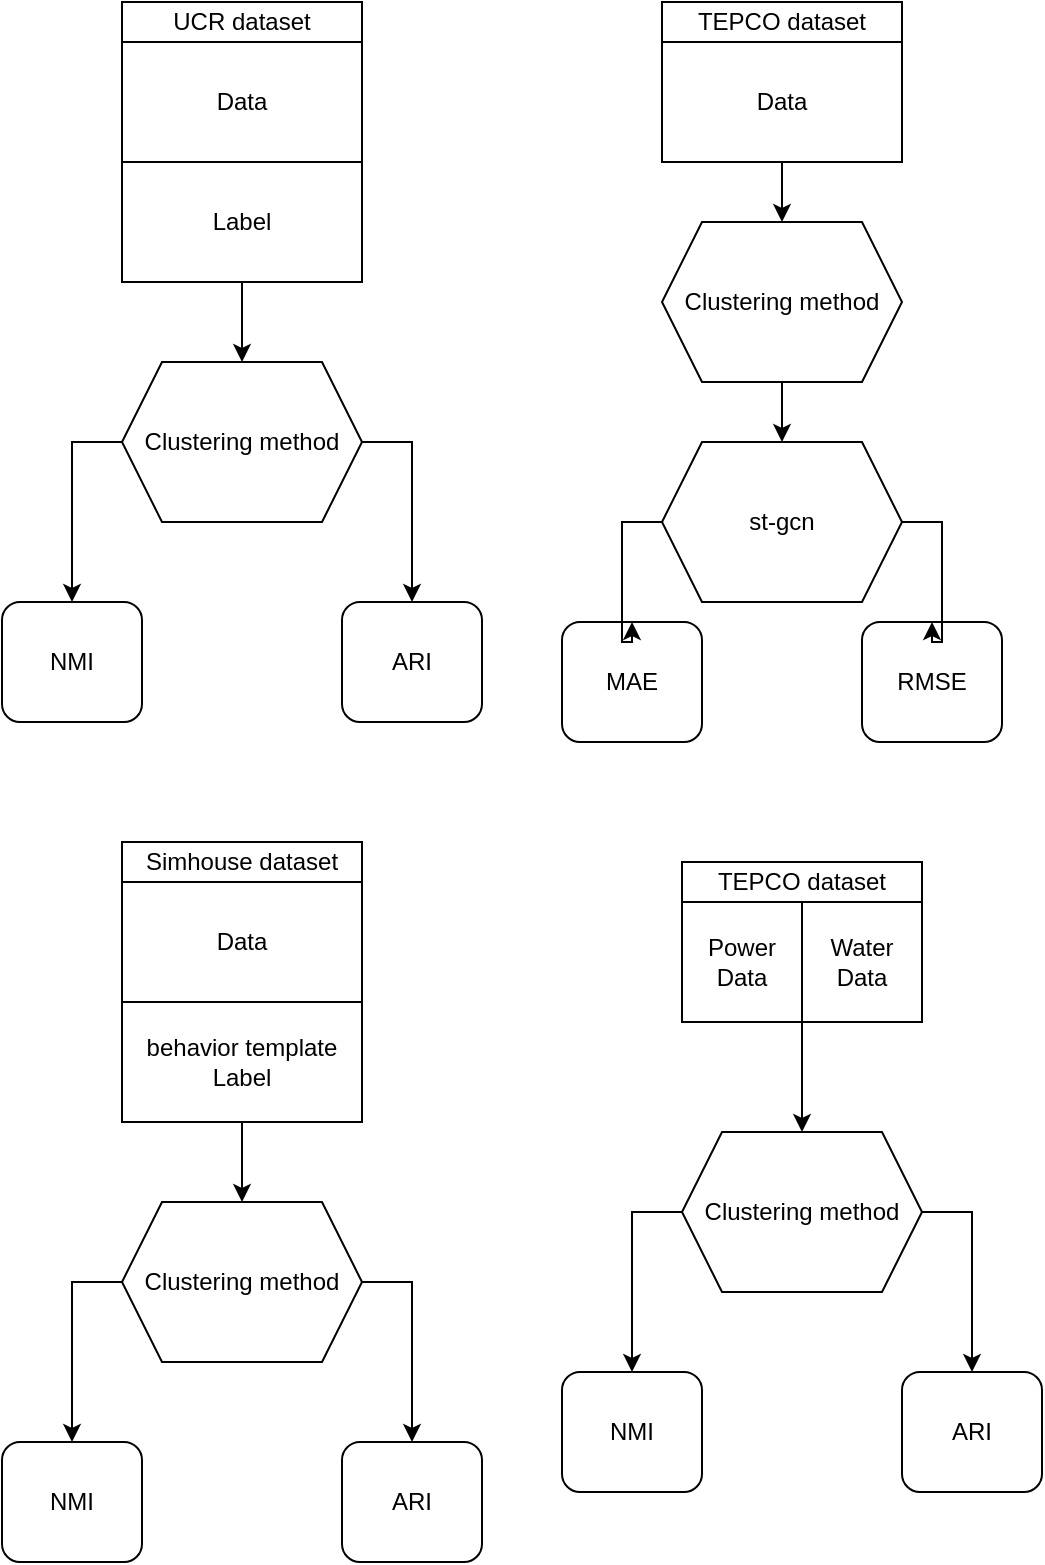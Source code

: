 <mxfile version="21.5.0" type="github">
  <diagram name="第 1 页" id="MzqXfe-O-0iarek243CC">
    <mxGraphModel dx="1379" dy="764" grid="1" gridSize="10" guides="1" tooltips="1" connect="1" arrows="1" fold="1" page="1" pageScale="1" pageWidth="827" pageHeight="1169" math="0" shadow="0">
      <root>
        <mxCell id="0" />
        <mxCell id="1" parent="0" />
        <mxCell id="1_ZqPZ5fezj5WKHNZH5H-43" value="" style="group" vertex="1" connectable="0" parent="1">
          <mxGeometry x="320" y="480" width="240" height="315" as="geometry" />
        </mxCell>
        <mxCell id="1_ZqPZ5fezj5WKHNZH5H-34" value="Power&lt;br&gt;Data" style="rounded=0;whiteSpace=wrap;html=1;" vertex="1" parent="1_ZqPZ5fezj5WKHNZH5H-43">
          <mxGeometry x="60" y="20" width="60" height="60" as="geometry" />
        </mxCell>
        <mxCell id="1_ZqPZ5fezj5WKHNZH5H-35" value="&lt;span id=&quot;docs-internal-guid-7eebf57d-7fff-22d7-f957-393773581c21&quot;&gt;&lt;/span&gt;TEPCO&amp;nbsp;dataset" style="rounded=0;whiteSpace=wrap;html=1;" vertex="1" parent="1_ZqPZ5fezj5WKHNZH5H-43">
          <mxGeometry x="60" width="120" height="20" as="geometry" />
        </mxCell>
        <mxCell id="1_ZqPZ5fezj5WKHNZH5H-36" value="Water&lt;br&gt;Data" style="rounded=0;whiteSpace=wrap;html=1;" vertex="1" parent="1_ZqPZ5fezj5WKHNZH5H-43">
          <mxGeometry x="120" y="20" width="60" height="60" as="geometry" />
        </mxCell>
        <mxCell id="1_ZqPZ5fezj5WKHNZH5H-39" value="Clustering method" style="shape=hexagon;perimeter=hexagonPerimeter2;whiteSpace=wrap;html=1;fixedSize=1;" vertex="1" parent="1_ZqPZ5fezj5WKHNZH5H-43">
          <mxGeometry x="60" y="135" width="120" height="80" as="geometry" />
        </mxCell>
        <mxCell id="1_ZqPZ5fezj5WKHNZH5H-42" style="edgeStyle=orthogonalEdgeStyle;rounded=0;orthogonalLoop=1;jettySize=auto;html=1;exitX=0;exitY=1;exitDx=0;exitDy=0;entryX=0.5;entryY=0;entryDx=0;entryDy=0;" edge="1" parent="1_ZqPZ5fezj5WKHNZH5H-43" source="1_ZqPZ5fezj5WKHNZH5H-36" target="1_ZqPZ5fezj5WKHNZH5H-39">
          <mxGeometry relative="1" as="geometry" />
        </mxCell>
        <mxCell id="1_ZqPZ5fezj5WKHNZH5H-40" value="NMI" style="rounded=1;whiteSpace=wrap;html=1;" vertex="1" parent="1_ZqPZ5fezj5WKHNZH5H-43">
          <mxGeometry y="255" width="70" height="60" as="geometry" />
        </mxCell>
        <mxCell id="1_ZqPZ5fezj5WKHNZH5H-37" style="edgeStyle=orthogonalEdgeStyle;rounded=0;orthogonalLoop=1;jettySize=auto;html=1;exitX=0;exitY=0.5;exitDx=0;exitDy=0;" edge="1" parent="1_ZqPZ5fezj5WKHNZH5H-43" source="1_ZqPZ5fezj5WKHNZH5H-39" target="1_ZqPZ5fezj5WKHNZH5H-40">
          <mxGeometry relative="1" as="geometry" />
        </mxCell>
        <mxCell id="1_ZqPZ5fezj5WKHNZH5H-41" value="ARI" style="rounded=1;whiteSpace=wrap;html=1;" vertex="1" parent="1_ZqPZ5fezj5WKHNZH5H-43">
          <mxGeometry x="170" y="255" width="70" height="60" as="geometry" />
        </mxCell>
        <mxCell id="1_ZqPZ5fezj5WKHNZH5H-38" style="edgeStyle=orthogonalEdgeStyle;rounded=0;orthogonalLoop=1;jettySize=auto;html=1;exitX=1;exitY=0.5;exitDx=0;exitDy=0;" edge="1" parent="1_ZqPZ5fezj5WKHNZH5H-43" source="1_ZqPZ5fezj5WKHNZH5H-39" target="1_ZqPZ5fezj5WKHNZH5H-41">
          <mxGeometry relative="1" as="geometry" />
        </mxCell>
        <mxCell id="1_ZqPZ5fezj5WKHNZH5H-44" value="" style="group" vertex="1" connectable="0" parent="1">
          <mxGeometry x="40" y="470" width="240" height="360" as="geometry" />
        </mxCell>
        <mxCell id="1_ZqPZ5fezj5WKHNZH5H-25" value="Data" style="rounded=0;whiteSpace=wrap;html=1;" vertex="1" parent="1_ZqPZ5fezj5WKHNZH5H-44">
          <mxGeometry x="60" y="20" width="120" height="60" as="geometry" />
        </mxCell>
        <mxCell id="1_ZqPZ5fezj5WKHNZH5H-26" value="behavior template Label" style="rounded=0;whiteSpace=wrap;html=1;" vertex="1" parent="1_ZqPZ5fezj5WKHNZH5H-44">
          <mxGeometry x="60" y="80" width="120" height="60" as="geometry" />
        </mxCell>
        <mxCell id="1_ZqPZ5fezj5WKHNZH5H-27" value="Simhouse dataset" style="rounded=0;whiteSpace=wrap;html=1;" vertex="1" parent="1_ZqPZ5fezj5WKHNZH5H-44">
          <mxGeometry x="60" width="120" height="20" as="geometry" />
        </mxCell>
        <mxCell id="1_ZqPZ5fezj5WKHNZH5H-30" value="Clustering method" style="shape=hexagon;perimeter=hexagonPerimeter2;whiteSpace=wrap;html=1;fixedSize=1;" vertex="1" parent="1_ZqPZ5fezj5WKHNZH5H-44">
          <mxGeometry x="60" y="180" width="120" height="80" as="geometry" />
        </mxCell>
        <mxCell id="1_ZqPZ5fezj5WKHNZH5H-33" style="edgeStyle=orthogonalEdgeStyle;rounded=0;orthogonalLoop=1;jettySize=auto;html=1;exitX=0.5;exitY=1;exitDx=0;exitDy=0;entryX=0.5;entryY=0;entryDx=0;entryDy=0;" edge="1" parent="1_ZqPZ5fezj5WKHNZH5H-44" source="1_ZqPZ5fezj5WKHNZH5H-26" target="1_ZqPZ5fezj5WKHNZH5H-30">
          <mxGeometry relative="1" as="geometry" />
        </mxCell>
        <mxCell id="1_ZqPZ5fezj5WKHNZH5H-31" value="NMI" style="rounded=1;whiteSpace=wrap;html=1;" vertex="1" parent="1_ZqPZ5fezj5WKHNZH5H-44">
          <mxGeometry y="300" width="70" height="60" as="geometry" />
        </mxCell>
        <mxCell id="1_ZqPZ5fezj5WKHNZH5H-28" style="edgeStyle=orthogonalEdgeStyle;rounded=0;orthogonalLoop=1;jettySize=auto;html=1;exitX=0;exitY=0.5;exitDx=0;exitDy=0;" edge="1" parent="1_ZqPZ5fezj5WKHNZH5H-44" source="1_ZqPZ5fezj5WKHNZH5H-30" target="1_ZqPZ5fezj5WKHNZH5H-31">
          <mxGeometry relative="1" as="geometry" />
        </mxCell>
        <mxCell id="1_ZqPZ5fezj5WKHNZH5H-32" value="ARI" style="rounded=1;whiteSpace=wrap;html=1;" vertex="1" parent="1_ZqPZ5fezj5WKHNZH5H-44">
          <mxGeometry x="170" y="300" width="70" height="60" as="geometry" />
        </mxCell>
        <mxCell id="1_ZqPZ5fezj5WKHNZH5H-29" style="edgeStyle=orthogonalEdgeStyle;rounded=0;orthogonalLoop=1;jettySize=auto;html=1;exitX=1;exitY=0.5;exitDx=0;exitDy=0;" edge="1" parent="1_ZqPZ5fezj5WKHNZH5H-44" source="1_ZqPZ5fezj5WKHNZH5H-30" target="1_ZqPZ5fezj5WKHNZH5H-32">
          <mxGeometry relative="1" as="geometry" />
        </mxCell>
        <mxCell id="1_ZqPZ5fezj5WKHNZH5H-45" value="" style="group" vertex="1" connectable="0" parent="1">
          <mxGeometry x="320" y="50" width="220" height="370" as="geometry" />
        </mxCell>
        <mxCell id="1_ZqPZ5fezj5WKHNZH5H-14" value="Data" style="rounded=0;whiteSpace=wrap;html=1;" vertex="1" parent="1_ZqPZ5fezj5WKHNZH5H-45">
          <mxGeometry x="50" y="20" width="120" height="60" as="geometry" />
        </mxCell>
        <mxCell id="1_ZqPZ5fezj5WKHNZH5H-16" value="&lt;span id=&quot;docs-internal-guid-7eebf57d-7fff-22d7-f957-393773581c21&quot;&gt;&lt;/span&gt;TEPCO&amp;nbsp;dataset" style="rounded=0;whiteSpace=wrap;html=1;" vertex="1" parent="1_ZqPZ5fezj5WKHNZH5H-45">
          <mxGeometry x="50" width="120" height="20" as="geometry" />
        </mxCell>
        <mxCell id="1_ZqPZ5fezj5WKHNZH5H-17" value="Clustering method" style="shape=hexagon;perimeter=hexagonPerimeter2;whiteSpace=wrap;html=1;fixedSize=1;" vertex="1" parent="1_ZqPZ5fezj5WKHNZH5H-45">
          <mxGeometry x="50" y="110" width="120" height="80" as="geometry" />
        </mxCell>
        <mxCell id="1_ZqPZ5fezj5WKHNZH5H-18" style="edgeStyle=orthogonalEdgeStyle;rounded=0;orthogonalLoop=1;jettySize=auto;html=1;exitX=0.5;exitY=1;exitDx=0;exitDy=0;" edge="1" parent="1_ZqPZ5fezj5WKHNZH5H-45" source="1_ZqPZ5fezj5WKHNZH5H-14" target="1_ZqPZ5fezj5WKHNZH5H-17">
          <mxGeometry relative="1" as="geometry" />
        </mxCell>
        <mxCell id="1_ZqPZ5fezj5WKHNZH5H-19" value="st-gcn" style="shape=hexagon;perimeter=hexagonPerimeter2;whiteSpace=wrap;html=1;fixedSize=1;" vertex="1" parent="1_ZqPZ5fezj5WKHNZH5H-45">
          <mxGeometry x="50" y="220" width="120" height="80" as="geometry" />
        </mxCell>
        <mxCell id="1_ZqPZ5fezj5WKHNZH5H-20" style="edgeStyle=orthogonalEdgeStyle;rounded=0;orthogonalLoop=1;jettySize=auto;html=1;exitX=0.5;exitY=1;exitDx=0;exitDy=0;" edge="1" parent="1_ZqPZ5fezj5WKHNZH5H-45" source="1_ZqPZ5fezj5WKHNZH5H-17" target="1_ZqPZ5fezj5WKHNZH5H-19">
          <mxGeometry relative="1" as="geometry" />
        </mxCell>
        <mxCell id="1_ZqPZ5fezj5WKHNZH5H-21" value="MAE" style="rounded=1;whiteSpace=wrap;html=1;" vertex="1" parent="1_ZqPZ5fezj5WKHNZH5H-45">
          <mxGeometry y="310" width="70" height="60" as="geometry" />
        </mxCell>
        <mxCell id="1_ZqPZ5fezj5WKHNZH5H-23" style="edgeStyle=orthogonalEdgeStyle;rounded=0;orthogonalLoop=1;jettySize=auto;html=1;exitX=0;exitY=0.5;exitDx=0;exitDy=0;" edge="1" parent="1_ZqPZ5fezj5WKHNZH5H-45" source="1_ZqPZ5fezj5WKHNZH5H-19" target="1_ZqPZ5fezj5WKHNZH5H-21">
          <mxGeometry relative="1" as="geometry" />
        </mxCell>
        <mxCell id="1_ZqPZ5fezj5WKHNZH5H-22" value="&lt;div&gt;RMSE&lt;/div&gt;" style="rounded=1;whiteSpace=wrap;html=1;" vertex="1" parent="1_ZqPZ5fezj5WKHNZH5H-45">
          <mxGeometry x="150" y="310" width="70" height="60" as="geometry" />
        </mxCell>
        <mxCell id="1_ZqPZ5fezj5WKHNZH5H-24" style="edgeStyle=orthogonalEdgeStyle;rounded=0;orthogonalLoop=1;jettySize=auto;html=1;exitX=1;exitY=0.5;exitDx=0;exitDy=0;" edge="1" parent="1_ZqPZ5fezj5WKHNZH5H-45" source="1_ZqPZ5fezj5WKHNZH5H-19" target="1_ZqPZ5fezj5WKHNZH5H-22">
          <mxGeometry relative="1" as="geometry" />
        </mxCell>
        <mxCell id="1_ZqPZ5fezj5WKHNZH5H-46" value="" style="group" vertex="1" connectable="0" parent="1">
          <mxGeometry x="40" y="50" width="240" height="360" as="geometry" />
        </mxCell>
        <mxCell id="1_ZqPZ5fezj5WKHNZH5H-1" value="Data" style="rounded=0;whiteSpace=wrap;html=1;" vertex="1" parent="1_ZqPZ5fezj5WKHNZH5H-46">
          <mxGeometry x="60" y="20" width="120" height="60" as="geometry" />
        </mxCell>
        <mxCell id="1_ZqPZ5fezj5WKHNZH5H-5" style="edgeStyle=orthogonalEdgeStyle;rounded=0;orthogonalLoop=1;jettySize=auto;html=1;exitX=0.5;exitY=1;exitDx=0;exitDy=0;entryX=0.5;entryY=0;entryDx=0;entryDy=0;" edge="1" parent="1_ZqPZ5fezj5WKHNZH5H-46" source="1_ZqPZ5fezj5WKHNZH5H-2">
          <mxGeometry relative="1" as="geometry">
            <mxPoint x="120" y="180" as="targetPoint" />
          </mxGeometry>
        </mxCell>
        <mxCell id="1_ZqPZ5fezj5WKHNZH5H-2" value="Label" style="rounded=0;whiteSpace=wrap;html=1;" vertex="1" parent="1_ZqPZ5fezj5WKHNZH5H-46">
          <mxGeometry x="60" y="80" width="120" height="60" as="geometry" />
        </mxCell>
        <mxCell id="1_ZqPZ5fezj5WKHNZH5H-3" value="UCR dataset" style="rounded=0;whiteSpace=wrap;html=1;" vertex="1" parent="1_ZqPZ5fezj5WKHNZH5H-46">
          <mxGeometry x="60" width="120" height="20" as="geometry" />
        </mxCell>
        <mxCell id="1_ZqPZ5fezj5WKHNZH5H-6" value="Clustering method" style="shape=hexagon;perimeter=hexagonPerimeter2;whiteSpace=wrap;html=1;fixedSize=1;" vertex="1" parent="1_ZqPZ5fezj5WKHNZH5H-46">
          <mxGeometry x="60" y="180" width="120" height="80" as="geometry" />
        </mxCell>
        <mxCell id="1_ZqPZ5fezj5WKHNZH5H-7" value="NMI" style="rounded=1;whiteSpace=wrap;html=1;" vertex="1" parent="1_ZqPZ5fezj5WKHNZH5H-46">
          <mxGeometry y="300" width="70" height="60" as="geometry" />
        </mxCell>
        <mxCell id="1_ZqPZ5fezj5WKHNZH5H-12" style="edgeStyle=orthogonalEdgeStyle;rounded=0;orthogonalLoop=1;jettySize=auto;html=1;exitX=0;exitY=0.5;exitDx=0;exitDy=0;" edge="1" parent="1_ZqPZ5fezj5WKHNZH5H-46" source="1_ZqPZ5fezj5WKHNZH5H-6" target="1_ZqPZ5fezj5WKHNZH5H-7">
          <mxGeometry relative="1" as="geometry" />
        </mxCell>
        <mxCell id="1_ZqPZ5fezj5WKHNZH5H-10" value="ARI" style="rounded=1;whiteSpace=wrap;html=1;" vertex="1" parent="1_ZqPZ5fezj5WKHNZH5H-46">
          <mxGeometry x="170" y="300" width="70" height="60" as="geometry" />
        </mxCell>
        <mxCell id="1_ZqPZ5fezj5WKHNZH5H-13" style="edgeStyle=orthogonalEdgeStyle;rounded=0;orthogonalLoop=1;jettySize=auto;html=1;exitX=1;exitY=0.5;exitDx=0;exitDy=0;" edge="1" parent="1_ZqPZ5fezj5WKHNZH5H-46" source="1_ZqPZ5fezj5WKHNZH5H-6" target="1_ZqPZ5fezj5WKHNZH5H-10">
          <mxGeometry relative="1" as="geometry" />
        </mxCell>
      </root>
    </mxGraphModel>
  </diagram>
</mxfile>
